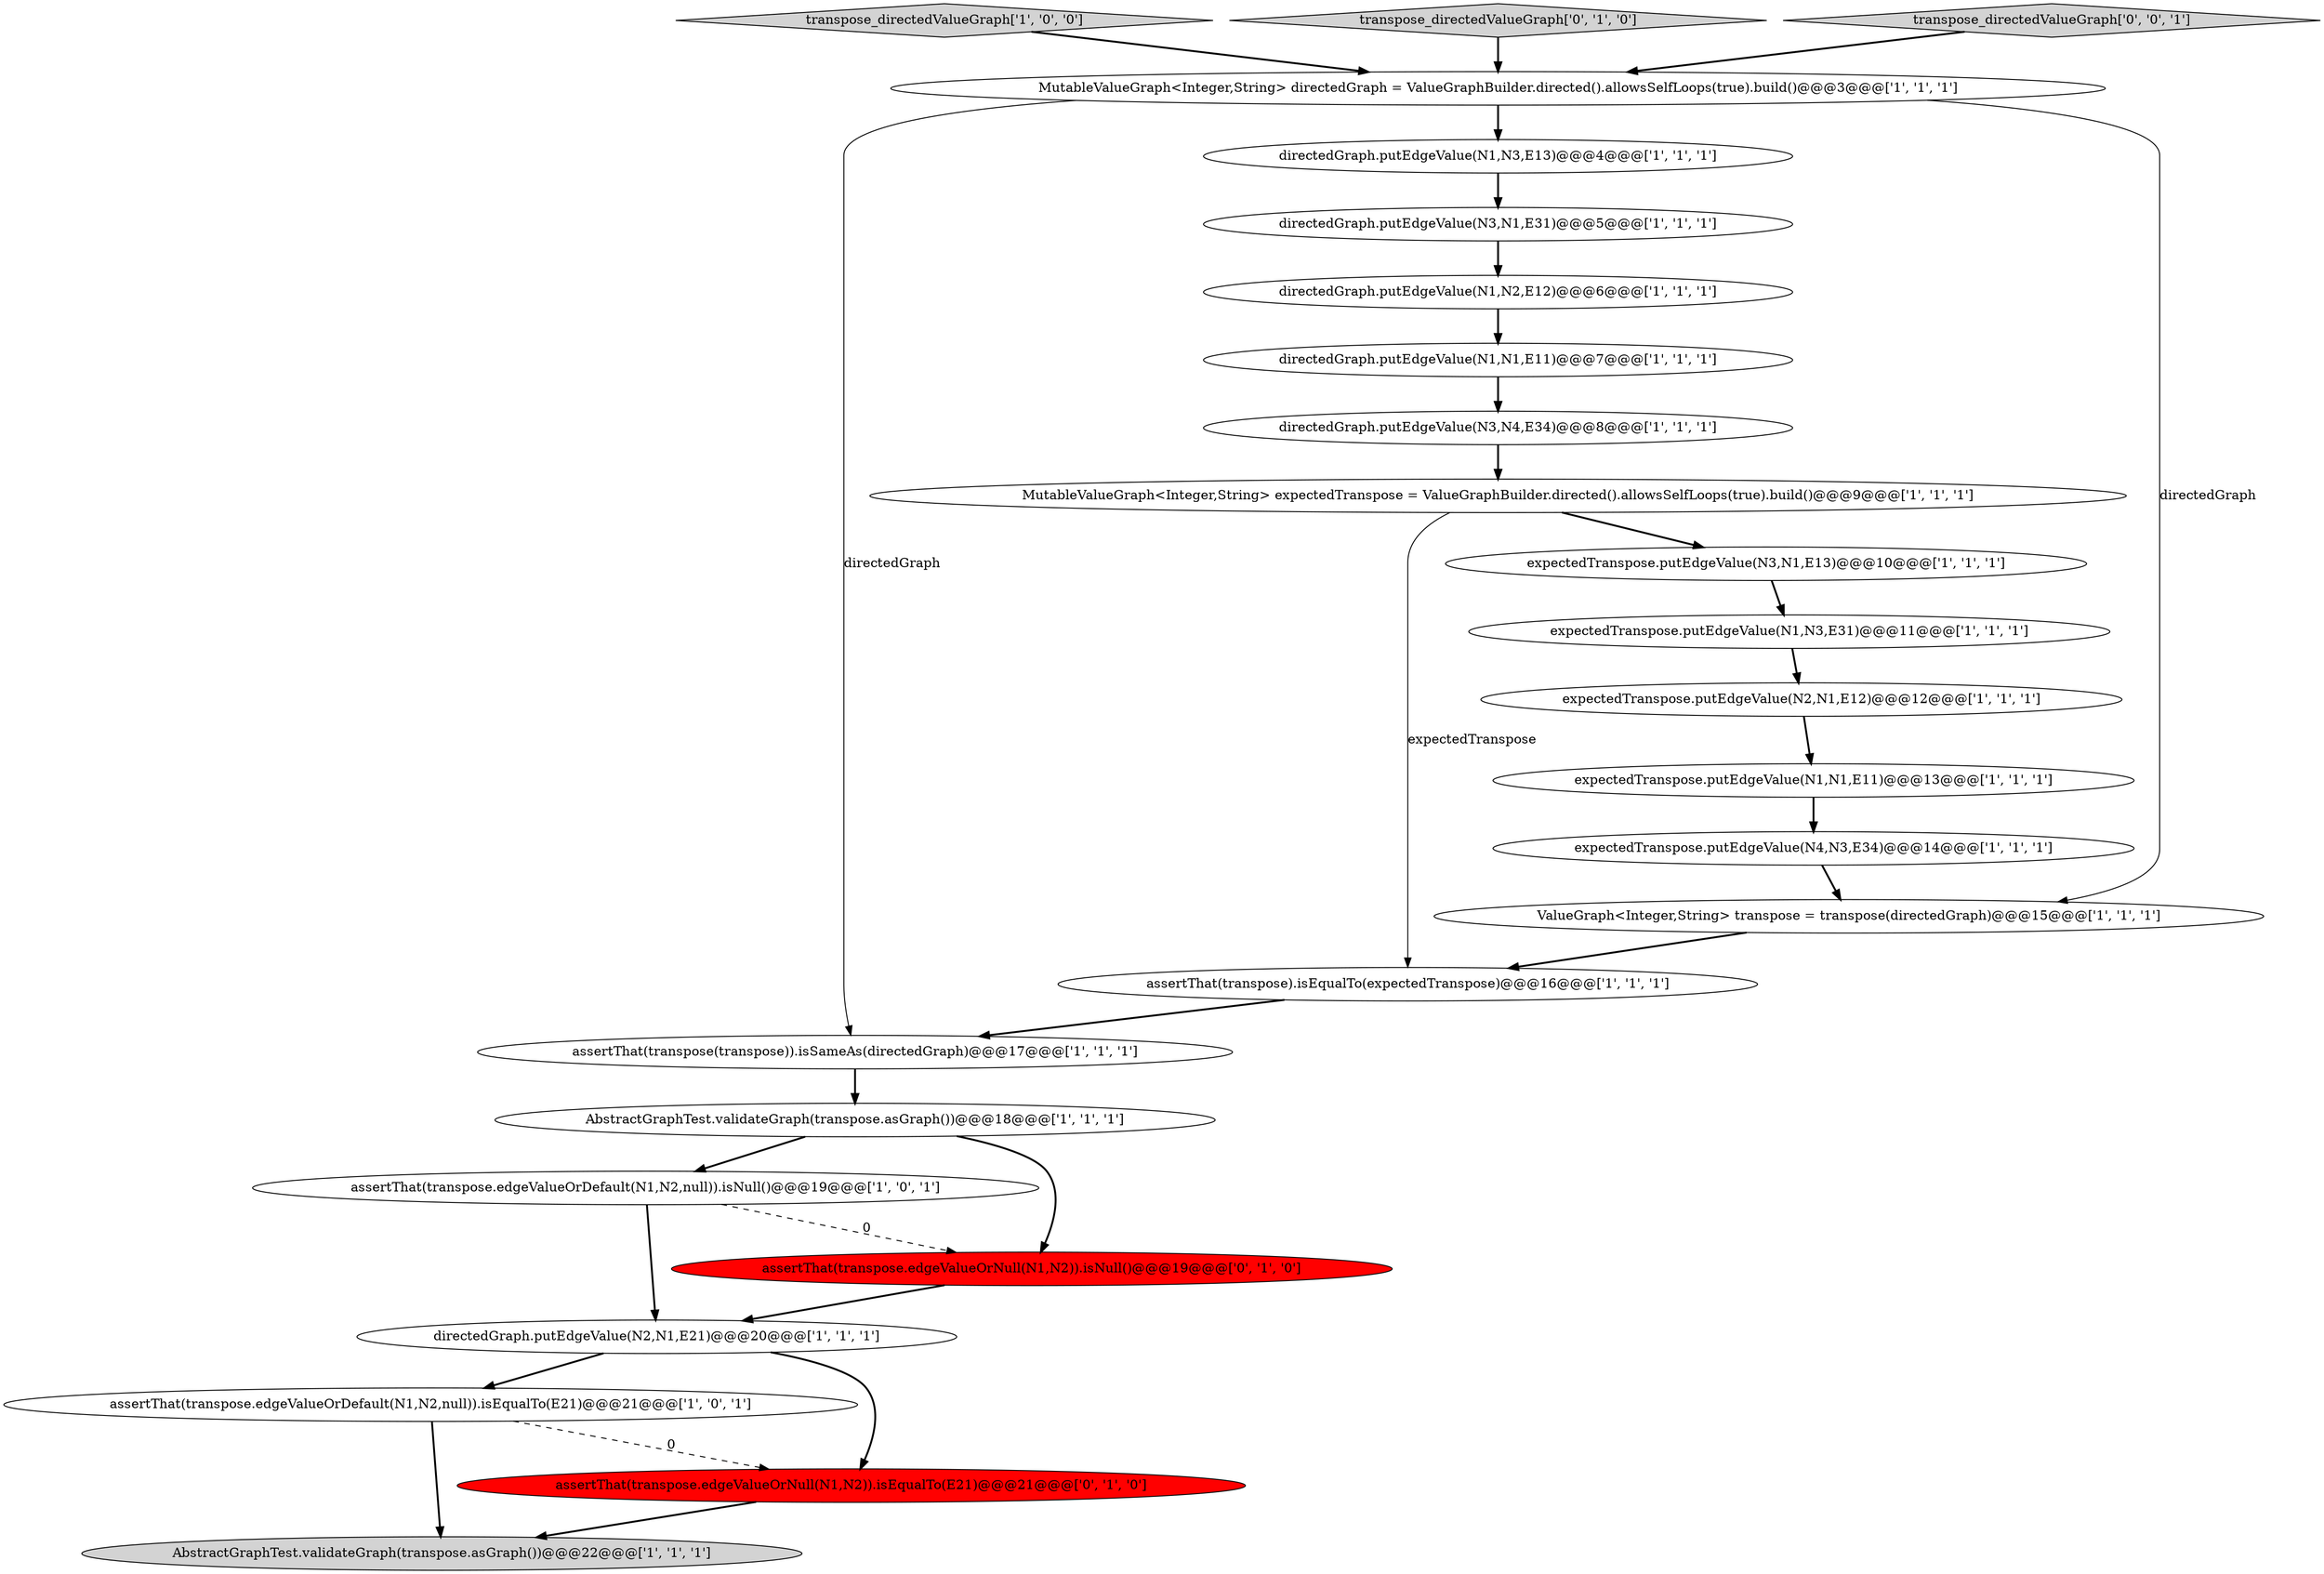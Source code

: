 digraph {
1 [style = filled, label = "assertThat(transpose(transpose)).isSameAs(directedGraph)@@@17@@@['1', '1', '1']", fillcolor = white, shape = ellipse image = "AAA0AAABBB1BBB"];
9 [style = filled, label = "transpose_directedValueGraph['1', '0', '0']", fillcolor = lightgray, shape = diamond image = "AAA0AAABBB1BBB"];
15 [style = filled, label = "directedGraph.putEdgeValue(N3,N1,E31)@@@5@@@['1', '1', '1']", fillcolor = white, shape = ellipse image = "AAA0AAABBB1BBB"];
19 [style = filled, label = "MutableValueGraph<Integer,String> directedGraph = ValueGraphBuilder.directed().allowsSelfLoops(true).build()@@@3@@@['1', '1', '1']", fillcolor = white, shape = ellipse image = "AAA0AAABBB1BBB"];
18 [style = filled, label = "ValueGraph<Integer,String> transpose = transpose(directedGraph)@@@15@@@['1', '1', '1']", fillcolor = white, shape = ellipse image = "AAA0AAABBB1BBB"];
22 [style = filled, label = "assertThat(transpose.edgeValueOrNull(N1,N2)).isNull()@@@19@@@['0', '1', '0']", fillcolor = red, shape = ellipse image = "AAA1AAABBB2BBB"];
14 [style = filled, label = "AbstractGraphTest.validateGraph(transpose.asGraph())@@@22@@@['1', '1', '1']", fillcolor = lightgray, shape = ellipse image = "AAA0AAABBB1BBB"];
7 [style = filled, label = "assertThat(transpose.edgeValueOrDefault(N1,N2,null)).isEqualTo(E21)@@@21@@@['1', '0', '1']", fillcolor = white, shape = ellipse image = "AAA0AAABBB1BBB"];
20 [style = filled, label = "expectedTranspose.putEdgeValue(N4,N3,E34)@@@14@@@['1', '1', '1']", fillcolor = white, shape = ellipse image = "AAA0AAABBB1BBB"];
21 [style = filled, label = "assertThat(transpose.edgeValueOrNull(N1,N2)).isEqualTo(E21)@@@21@@@['0', '1', '0']", fillcolor = red, shape = ellipse image = "AAA1AAABBB2BBB"];
3 [style = filled, label = "expectedTranspose.putEdgeValue(N1,N3,E31)@@@11@@@['1', '1', '1']", fillcolor = white, shape = ellipse image = "AAA0AAABBB1BBB"];
5 [style = filled, label = "assertThat(transpose.edgeValueOrDefault(N1,N2,null)).isNull()@@@19@@@['1', '0', '1']", fillcolor = white, shape = ellipse image = "AAA0AAABBB1BBB"];
10 [style = filled, label = "directedGraph.putEdgeValue(N1,N3,E13)@@@4@@@['1', '1', '1']", fillcolor = white, shape = ellipse image = "AAA0AAABBB1BBB"];
23 [style = filled, label = "transpose_directedValueGraph['0', '1', '0']", fillcolor = lightgray, shape = diamond image = "AAA0AAABBB2BBB"];
2 [style = filled, label = "MutableValueGraph<Integer,String> expectedTranspose = ValueGraphBuilder.directed().allowsSelfLoops(true).build()@@@9@@@['1', '1', '1']", fillcolor = white, shape = ellipse image = "AAA0AAABBB1BBB"];
17 [style = filled, label = "expectedTranspose.putEdgeValue(N2,N1,E12)@@@12@@@['1', '1', '1']", fillcolor = white, shape = ellipse image = "AAA0AAABBB1BBB"];
16 [style = filled, label = "directedGraph.putEdgeValue(N3,N4,E34)@@@8@@@['1', '1', '1']", fillcolor = white, shape = ellipse image = "AAA0AAABBB1BBB"];
0 [style = filled, label = "directedGraph.putEdgeValue(N1,N1,E11)@@@7@@@['1', '1', '1']", fillcolor = white, shape = ellipse image = "AAA0AAABBB1BBB"];
8 [style = filled, label = "assertThat(transpose).isEqualTo(expectedTranspose)@@@16@@@['1', '1', '1']", fillcolor = white, shape = ellipse image = "AAA0AAABBB1BBB"];
4 [style = filled, label = "directedGraph.putEdgeValue(N2,N1,E21)@@@20@@@['1', '1', '1']", fillcolor = white, shape = ellipse image = "AAA0AAABBB1BBB"];
13 [style = filled, label = "expectedTranspose.putEdgeValue(N1,N1,E11)@@@13@@@['1', '1', '1']", fillcolor = white, shape = ellipse image = "AAA0AAABBB1BBB"];
11 [style = filled, label = "expectedTranspose.putEdgeValue(N3,N1,E13)@@@10@@@['1', '1', '1']", fillcolor = white, shape = ellipse image = "AAA0AAABBB1BBB"];
12 [style = filled, label = "directedGraph.putEdgeValue(N1,N2,E12)@@@6@@@['1', '1', '1']", fillcolor = white, shape = ellipse image = "AAA0AAABBB1BBB"];
24 [style = filled, label = "transpose_directedValueGraph['0', '0', '1']", fillcolor = lightgray, shape = diamond image = "AAA0AAABBB3BBB"];
6 [style = filled, label = "AbstractGraphTest.validateGraph(transpose.asGraph())@@@18@@@['1', '1', '1']", fillcolor = white, shape = ellipse image = "AAA0AAABBB1BBB"];
0->16 [style = bold, label=""];
7->21 [style = dashed, label="0"];
24->19 [style = bold, label=""];
10->15 [style = bold, label=""];
6->22 [style = bold, label=""];
4->21 [style = bold, label=""];
19->10 [style = bold, label=""];
16->2 [style = bold, label=""];
12->0 [style = bold, label=""];
4->7 [style = bold, label=""];
19->1 [style = solid, label="directedGraph"];
22->4 [style = bold, label=""];
7->14 [style = bold, label=""];
20->18 [style = bold, label=""];
8->1 [style = bold, label=""];
6->5 [style = bold, label=""];
2->8 [style = solid, label="expectedTranspose"];
1->6 [style = bold, label=""];
11->3 [style = bold, label=""];
23->19 [style = bold, label=""];
5->4 [style = bold, label=""];
9->19 [style = bold, label=""];
3->17 [style = bold, label=""];
15->12 [style = bold, label=""];
17->13 [style = bold, label=""];
18->8 [style = bold, label=""];
19->18 [style = solid, label="directedGraph"];
2->11 [style = bold, label=""];
21->14 [style = bold, label=""];
13->20 [style = bold, label=""];
5->22 [style = dashed, label="0"];
}
